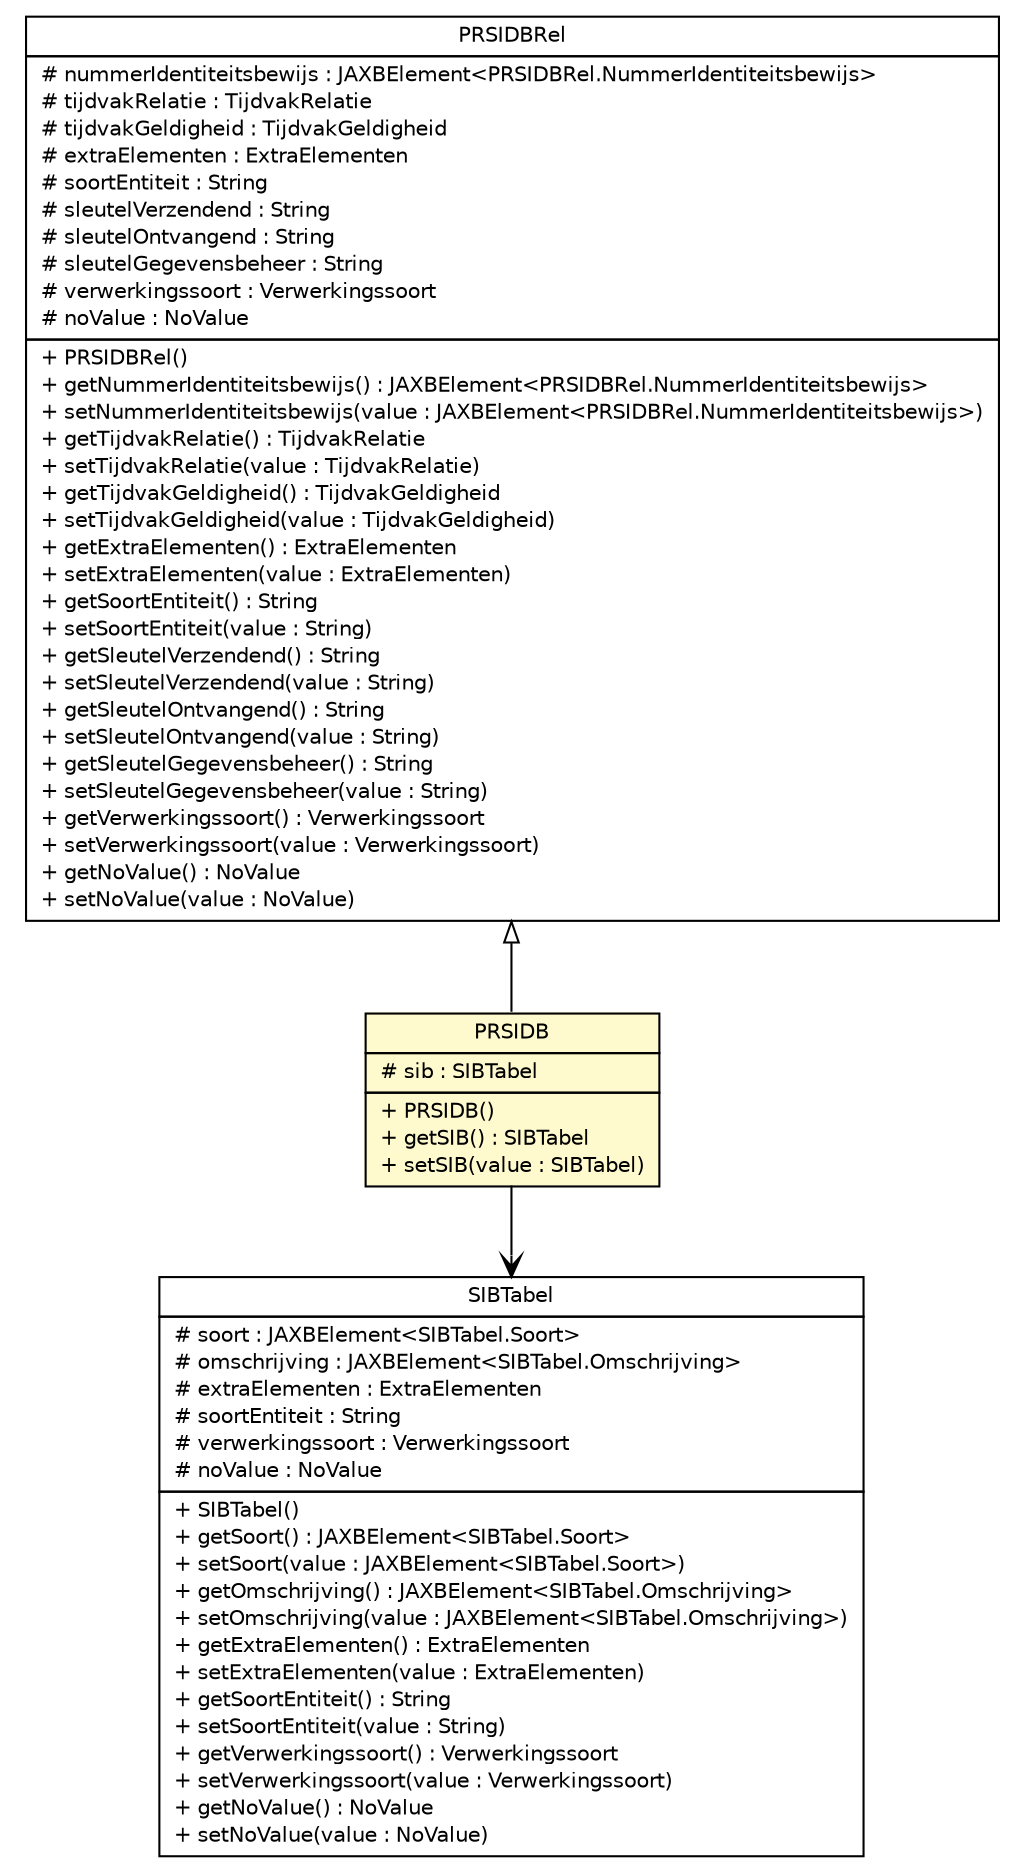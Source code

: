 #!/usr/local/bin/dot
#
# Class diagram 
# Generated by UMLGraph version R5_6-24-gf6e263 (http://www.umlgraph.org/)
#

digraph G {
	edge [fontname="Helvetica",fontsize=10,labelfontname="Helvetica",labelfontsize=10];
	node [fontname="Helvetica",fontsize=10,shape=plaintext];
	nodesep=0.25;
	ranksep=0.5;
	// nl.egem.stuf.sector.bg._0204.PRSVraag.PRSIDB
	c174718 [label=<<table title="nl.egem.stuf.sector.bg._0204.PRSVraag.PRSIDB" border="0" cellborder="1" cellspacing="0" cellpadding="2" port="p" bgcolor="lemonChiffon" href="./PRSVraag.PRSIDB.html">
		<tr><td><table border="0" cellspacing="0" cellpadding="1">
<tr><td align="center" balign="center"> PRSIDB </td></tr>
		</table></td></tr>
		<tr><td><table border="0" cellspacing="0" cellpadding="1">
<tr><td align="left" balign="left"> # sib : SIBTabel </td></tr>
		</table></td></tr>
		<tr><td><table border="0" cellspacing="0" cellpadding="1">
<tr><td align="left" balign="left"> + PRSIDB() </td></tr>
<tr><td align="left" balign="left"> + getSIB() : SIBTabel </td></tr>
<tr><td align="left" balign="left"> + setSIB(value : SIBTabel) </td></tr>
		</table></td></tr>
		</table>>, URL="./PRSVraag.PRSIDB.html", fontname="Helvetica", fontcolor="black", fontsize=10.0];
	// nl.egem.stuf.sector.bg._0204.SIBTabel
	c174741 [label=<<table title="nl.egem.stuf.sector.bg._0204.SIBTabel" border="0" cellborder="1" cellspacing="0" cellpadding="2" port="p" href="./SIBTabel.html">
		<tr><td><table border="0" cellspacing="0" cellpadding="1">
<tr><td align="center" balign="center"> SIBTabel </td></tr>
		</table></td></tr>
		<tr><td><table border="0" cellspacing="0" cellpadding="1">
<tr><td align="left" balign="left"> # soort : JAXBElement&lt;SIBTabel.Soort&gt; </td></tr>
<tr><td align="left" balign="left"> # omschrijving : JAXBElement&lt;SIBTabel.Omschrijving&gt; </td></tr>
<tr><td align="left" balign="left"> # extraElementen : ExtraElementen </td></tr>
<tr><td align="left" balign="left"> # soortEntiteit : String </td></tr>
<tr><td align="left" balign="left"> # verwerkingssoort : Verwerkingssoort </td></tr>
<tr><td align="left" balign="left"> # noValue : NoValue </td></tr>
		</table></td></tr>
		<tr><td><table border="0" cellspacing="0" cellpadding="1">
<tr><td align="left" balign="left"> + SIBTabel() </td></tr>
<tr><td align="left" balign="left"> + getSoort() : JAXBElement&lt;SIBTabel.Soort&gt; </td></tr>
<tr><td align="left" balign="left"> + setSoort(value : JAXBElement&lt;SIBTabel.Soort&gt;) </td></tr>
<tr><td align="left" balign="left"> + getOmschrijving() : JAXBElement&lt;SIBTabel.Omschrijving&gt; </td></tr>
<tr><td align="left" balign="left"> + setOmschrijving(value : JAXBElement&lt;SIBTabel.Omschrijving&gt;) </td></tr>
<tr><td align="left" balign="left"> + getExtraElementen() : ExtraElementen </td></tr>
<tr><td align="left" balign="left"> + setExtraElementen(value : ExtraElementen) </td></tr>
<tr><td align="left" balign="left"> + getSoortEntiteit() : String </td></tr>
<tr><td align="left" balign="left"> + setSoortEntiteit(value : String) </td></tr>
<tr><td align="left" balign="left"> + getVerwerkingssoort() : Verwerkingssoort </td></tr>
<tr><td align="left" balign="left"> + setVerwerkingssoort(value : Verwerkingssoort) </td></tr>
<tr><td align="left" balign="left"> + getNoValue() : NoValue </td></tr>
<tr><td align="left" balign="left"> + setNoValue(value : NoValue) </td></tr>
		</table></td></tr>
		</table>>, URL="./SIBTabel.html", fontname="Helvetica", fontcolor="black", fontsize=10.0];
	// nl.egem.stuf.sector.bg._0204.PRSIDBRel
	c174753 [label=<<table title="nl.egem.stuf.sector.bg._0204.PRSIDBRel" border="0" cellborder="1" cellspacing="0" cellpadding="2" port="p" href="./PRSIDBRel.html">
		<tr><td><table border="0" cellspacing="0" cellpadding="1">
<tr><td align="center" balign="center"> PRSIDBRel </td></tr>
		</table></td></tr>
		<tr><td><table border="0" cellspacing="0" cellpadding="1">
<tr><td align="left" balign="left"> # nummerIdentiteitsbewijs : JAXBElement&lt;PRSIDBRel.NummerIdentiteitsbewijs&gt; </td></tr>
<tr><td align="left" balign="left"> # tijdvakRelatie : TijdvakRelatie </td></tr>
<tr><td align="left" balign="left"> # tijdvakGeldigheid : TijdvakGeldigheid </td></tr>
<tr><td align="left" balign="left"> # extraElementen : ExtraElementen </td></tr>
<tr><td align="left" balign="left"> # soortEntiteit : String </td></tr>
<tr><td align="left" balign="left"> # sleutelVerzendend : String </td></tr>
<tr><td align="left" balign="left"> # sleutelOntvangend : String </td></tr>
<tr><td align="left" balign="left"> # sleutelGegevensbeheer : String </td></tr>
<tr><td align="left" balign="left"> # verwerkingssoort : Verwerkingssoort </td></tr>
<tr><td align="left" balign="left"> # noValue : NoValue </td></tr>
		</table></td></tr>
		<tr><td><table border="0" cellspacing="0" cellpadding="1">
<tr><td align="left" balign="left"> + PRSIDBRel() </td></tr>
<tr><td align="left" balign="left"> + getNummerIdentiteitsbewijs() : JAXBElement&lt;PRSIDBRel.NummerIdentiteitsbewijs&gt; </td></tr>
<tr><td align="left" balign="left"> + setNummerIdentiteitsbewijs(value : JAXBElement&lt;PRSIDBRel.NummerIdentiteitsbewijs&gt;) </td></tr>
<tr><td align="left" balign="left"> + getTijdvakRelatie() : TijdvakRelatie </td></tr>
<tr><td align="left" balign="left"> + setTijdvakRelatie(value : TijdvakRelatie) </td></tr>
<tr><td align="left" balign="left"> + getTijdvakGeldigheid() : TijdvakGeldigheid </td></tr>
<tr><td align="left" balign="left"> + setTijdvakGeldigheid(value : TijdvakGeldigheid) </td></tr>
<tr><td align="left" balign="left"> + getExtraElementen() : ExtraElementen </td></tr>
<tr><td align="left" balign="left"> + setExtraElementen(value : ExtraElementen) </td></tr>
<tr><td align="left" balign="left"> + getSoortEntiteit() : String </td></tr>
<tr><td align="left" balign="left"> + setSoortEntiteit(value : String) </td></tr>
<tr><td align="left" balign="left"> + getSleutelVerzendend() : String </td></tr>
<tr><td align="left" balign="left"> + setSleutelVerzendend(value : String) </td></tr>
<tr><td align="left" balign="left"> + getSleutelOntvangend() : String </td></tr>
<tr><td align="left" balign="left"> + setSleutelOntvangend(value : String) </td></tr>
<tr><td align="left" balign="left"> + getSleutelGegevensbeheer() : String </td></tr>
<tr><td align="left" balign="left"> + setSleutelGegevensbeheer(value : String) </td></tr>
<tr><td align="left" balign="left"> + getVerwerkingssoort() : Verwerkingssoort </td></tr>
<tr><td align="left" balign="left"> + setVerwerkingssoort(value : Verwerkingssoort) </td></tr>
<tr><td align="left" balign="left"> + getNoValue() : NoValue </td></tr>
<tr><td align="left" balign="left"> + setNoValue(value : NoValue) </td></tr>
		</table></td></tr>
		</table>>, URL="./PRSIDBRel.html", fontname="Helvetica", fontcolor="black", fontsize=10.0];
	//nl.egem.stuf.sector.bg._0204.PRSVraag.PRSIDB extends nl.egem.stuf.sector.bg._0204.PRSIDBRel
	c174753:p -> c174718:p [dir=back,arrowtail=empty];
	// nl.egem.stuf.sector.bg._0204.PRSVraag.PRSIDB NAVASSOC nl.egem.stuf.sector.bg._0204.SIBTabel
	c174718:p -> c174741:p [taillabel="", label="", headlabel="", fontname="Helvetica", fontcolor="black", fontsize=10.0, color="black", arrowhead=open];
}

